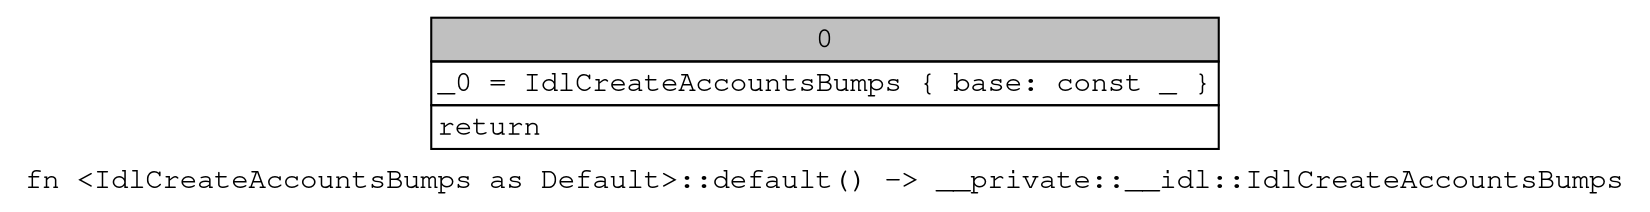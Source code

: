 digraph Mir_0_23671 {
    graph [fontname="Courier, monospace"];
    node [fontname="Courier, monospace"];
    edge [fontname="Courier, monospace"];
    label=<fn &lt;IdlCreateAccountsBumps as Default&gt;::default() -&gt; __private::__idl::IdlCreateAccountsBumps<br align="left"/>>;
    bb0__0_23671 [shape="none", label=<<table border="0" cellborder="1" cellspacing="0"><tr><td bgcolor="gray" align="center" colspan="1">0</td></tr><tr><td align="left" balign="left">_0 = IdlCreateAccountsBumps { base: const _ }<br/></td></tr><tr><td align="left">return</td></tr></table>>];
}
